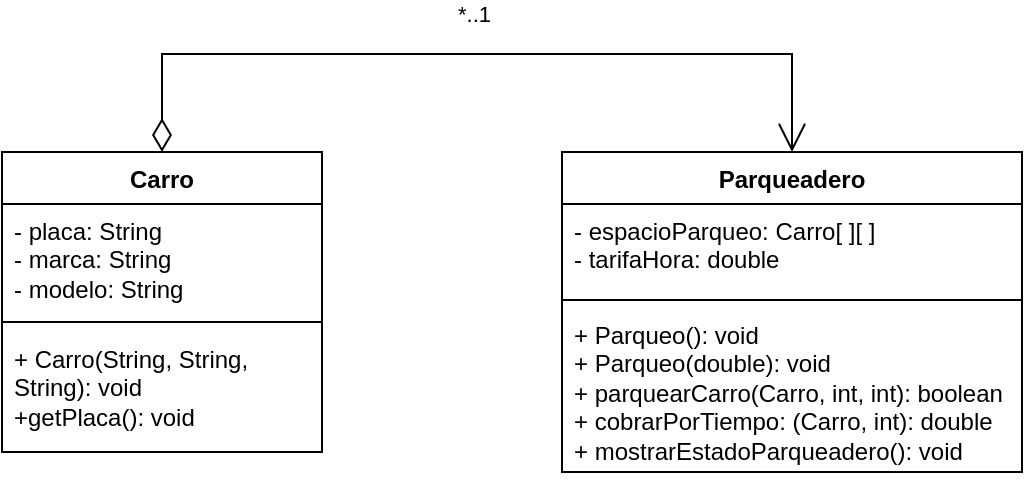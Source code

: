 <mxfile version="24.7.6">
  <diagram id="C5RBs43oDa-KdzZeNtuy" name="Page-1">
    <mxGraphModel dx="1042" dy="541" grid="1" gridSize="10" guides="1" tooltips="1" connect="1" arrows="1" fold="1" page="1" pageScale="1" pageWidth="827" pageHeight="1169" math="0" shadow="0">
      <root>
        <mxCell id="WIyWlLk6GJQsqaUBKTNV-0" />
        <mxCell id="WIyWlLk6GJQsqaUBKTNV-1" parent="WIyWlLk6GJQsqaUBKTNV-0" />
        <mxCell id="-6nazUuJHhLYju6dCUoF-0" value="Parqueadero" style="swimlane;fontStyle=1;align=center;verticalAlign=top;childLayout=stackLayout;horizontal=1;startSize=26;horizontalStack=0;resizeParent=1;resizeParentMax=0;resizeLast=0;collapsible=1;marginBottom=0;whiteSpace=wrap;html=1;" vertex="1" parent="WIyWlLk6GJQsqaUBKTNV-1">
          <mxGeometry x="480" y="250" width="230" height="160" as="geometry" />
        </mxCell>
        <mxCell id="-6nazUuJHhLYju6dCUoF-1" value="- espacioParqueo: Carro[ ][ ]&lt;div&gt;- tarifaHora: double&lt;/div&gt;" style="text;strokeColor=none;fillColor=none;align=left;verticalAlign=top;spacingLeft=4;spacingRight=4;overflow=hidden;rotatable=0;points=[[0,0.5],[1,0.5]];portConstraint=eastwest;whiteSpace=wrap;html=1;" vertex="1" parent="-6nazUuJHhLYju6dCUoF-0">
          <mxGeometry y="26" width="230" height="44" as="geometry" />
        </mxCell>
        <mxCell id="-6nazUuJHhLYju6dCUoF-2" value="" style="line;strokeWidth=1;fillColor=none;align=left;verticalAlign=middle;spacingTop=-1;spacingLeft=3;spacingRight=3;rotatable=0;labelPosition=right;points=[];portConstraint=eastwest;strokeColor=inherit;" vertex="1" parent="-6nazUuJHhLYju6dCUoF-0">
          <mxGeometry y="70" width="230" height="8" as="geometry" />
        </mxCell>
        <mxCell id="-6nazUuJHhLYju6dCUoF-3" value="&lt;div&gt;+ Parqueo(): void&lt;/div&gt;&lt;div&gt;+ Parqueo(double): void&lt;/div&gt;+ parquearCarro(Carro, int, int): boolean&lt;div&gt;+ cobrarPorTiempo: (Carro, int): double&lt;/div&gt;&lt;div&gt;+ mostrarEstadoParqueadero(): void&lt;/div&gt;" style="text;strokeColor=none;fillColor=none;align=left;verticalAlign=top;spacingLeft=4;spacingRight=4;overflow=hidden;rotatable=0;points=[[0,0.5],[1,0.5]];portConstraint=eastwest;whiteSpace=wrap;html=1;" vertex="1" parent="-6nazUuJHhLYju6dCUoF-0">
          <mxGeometry y="78" width="230" height="82" as="geometry" />
        </mxCell>
        <mxCell id="-6nazUuJHhLYju6dCUoF-4" value="Carro" style="swimlane;fontStyle=1;align=center;verticalAlign=top;childLayout=stackLayout;horizontal=1;startSize=26;horizontalStack=0;resizeParent=1;resizeParentMax=0;resizeLast=0;collapsible=1;marginBottom=0;whiteSpace=wrap;html=1;" vertex="1" parent="WIyWlLk6GJQsqaUBKTNV-1">
          <mxGeometry x="200" y="250" width="160" height="150" as="geometry" />
        </mxCell>
        <mxCell id="-6nazUuJHhLYju6dCUoF-5" value="- placa: String&lt;div&gt;- marca: String&lt;/div&gt;&lt;div&gt;- modelo: String&lt;/div&gt;" style="text;strokeColor=none;fillColor=none;align=left;verticalAlign=top;spacingLeft=4;spacingRight=4;overflow=hidden;rotatable=0;points=[[0,0.5],[1,0.5]];portConstraint=eastwest;whiteSpace=wrap;html=1;" vertex="1" parent="-6nazUuJHhLYju6dCUoF-4">
          <mxGeometry y="26" width="160" height="54" as="geometry" />
        </mxCell>
        <mxCell id="-6nazUuJHhLYju6dCUoF-6" value="" style="line;strokeWidth=1;fillColor=none;align=left;verticalAlign=middle;spacingTop=-1;spacingLeft=3;spacingRight=3;rotatable=0;labelPosition=right;points=[];portConstraint=eastwest;strokeColor=inherit;" vertex="1" parent="-6nazUuJHhLYju6dCUoF-4">
          <mxGeometry y="80" width="160" height="10" as="geometry" />
        </mxCell>
        <mxCell id="-6nazUuJHhLYju6dCUoF-7" value="+ Carro(String, String, String): void&lt;div&gt;+getPlaca(): void&lt;/div&gt;&lt;div&gt;&lt;div&gt;&lt;br&gt;&lt;/div&gt;&lt;/div&gt;" style="text;strokeColor=none;fillColor=none;align=left;verticalAlign=top;spacingLeft=4;spacingRight=4;overflow=hidden;rotatable=0;points=[[0,0.5],[1,0.5]];portConstraint=eastwest;whiteSpace=wrap;html=1;" vertex="1" parent="-6nazUuJHhLYju6dCUoF-4">
          <mxGeometry y="90" width="160" height="60" as="geometry" />
        </mxCell>
        <mxCell id="-6nazUuJHhLYju6dCUoF-12" value="*..1" style="endArrow=open;html=1;endSize=12;startArrow=diamondThin;startSize=14;startFill=0;edgeStyle=orthogonalEdgeStyle;align=left;verticalAlign=bottom;rounded=0;exitX=0.5;exitY=0;exitDx=0;exitDy=0;entryX=0.5;entryY=0;entryDx=0;entryDy=0;" edge="1" parent="WIyWlLk6GJQsqaUBKTNV-1" source="-6nazUuJHhLYju6dCUoF-4" target="-6nazUuJHhLYju6dCUoF-0">
          <mxGeometry x="-0.055" y="11" relative="1" as="geometry">
            <mxPoint x="334" y="200" as="sourcePoint" />
            <mxPoint x="560" y="150" as="targetPoint" />
            <Array as="points">
              <mxPoint x="280" y="201" />
              <mxPoint x="595" y="201" />
            </Array>
            <mxPoint as="offset" />
          </mxGeometry>
        </mxCell>
      </root>
    </mxGraphModel>
  </diagram>
</mxfile>
